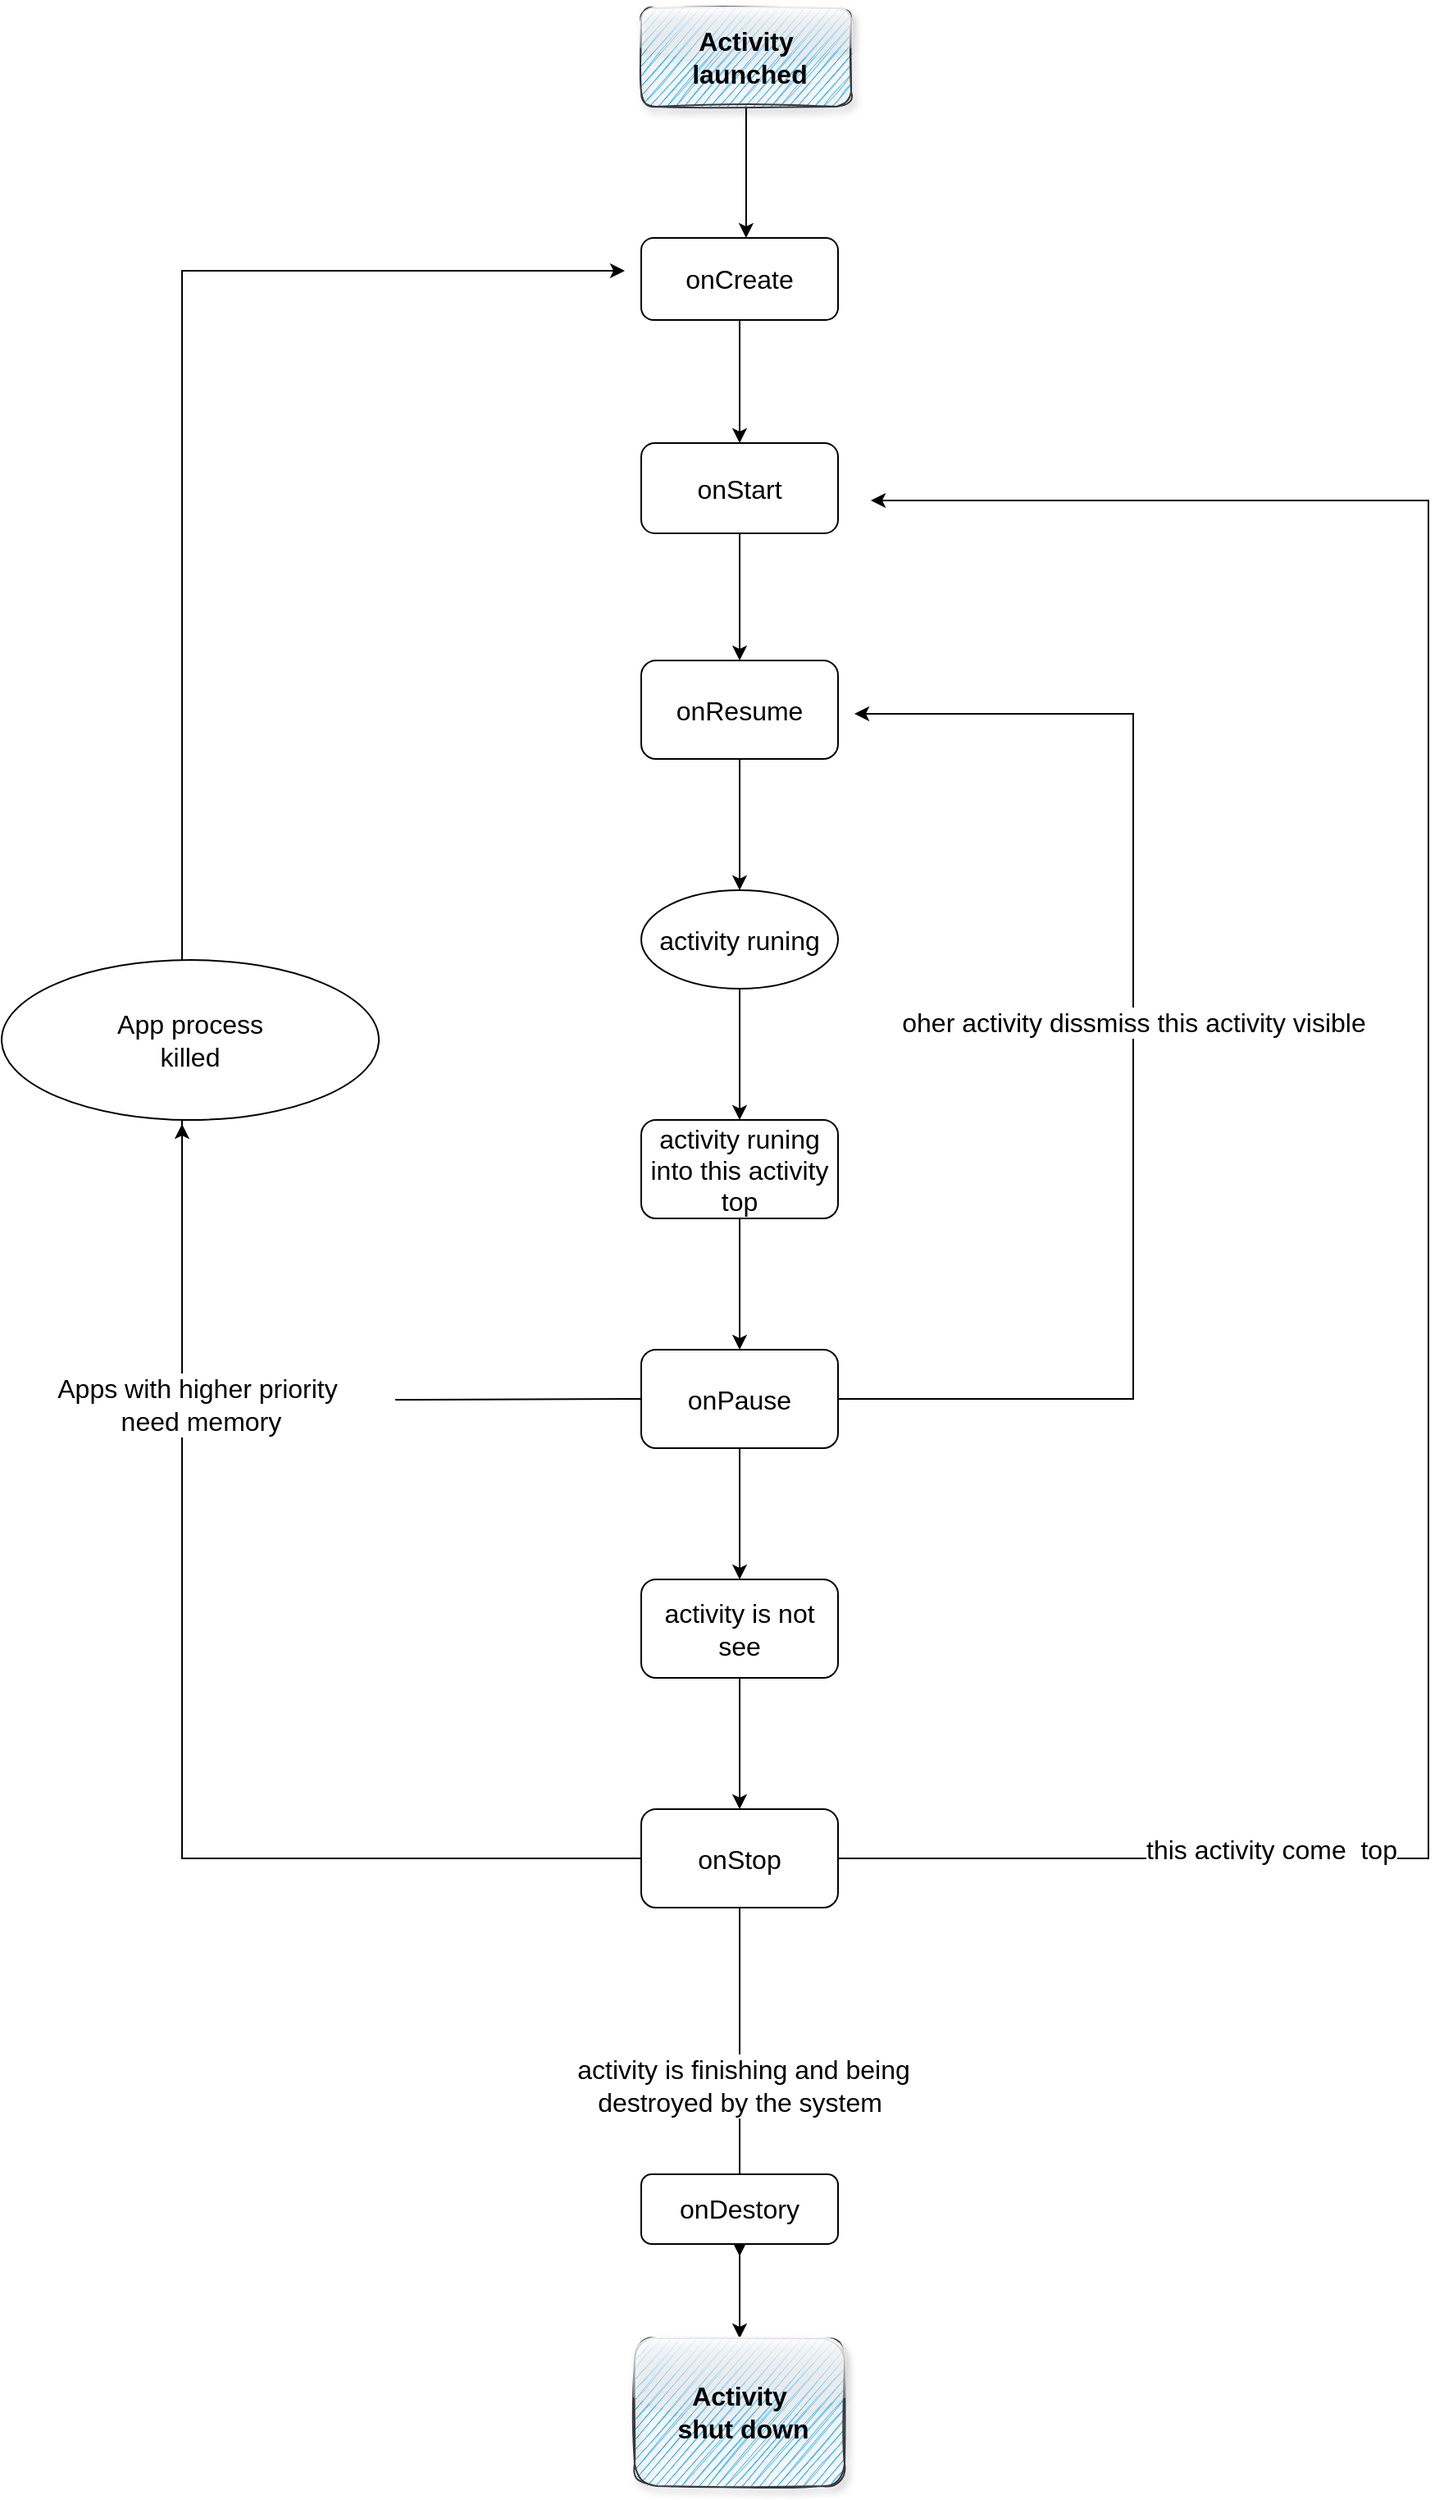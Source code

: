 <mxfile version="15.5.8" type="github">
  <diagram name="Page-1" id="97916047-d0de-89f5-080d-49f4d83e522f">
    <mxGraphModel dx="1577" dy="-310.5" grid="1" gridSize="10" guides="1" tooltips="1" connect="1" arrows="1" fold="1" page="1" pageScale="1.5" pageWidth="1169" pageHeight="827" background="none" math="0" shadow="0">
      <root>
        <mxCell id="0" />
        <mxCell id="1" parent="0" />
        <mxCell id="8VlyHNizbmzIPeEARo0--60" value="" style="edgeStyle=orthogonalEdgeStyle;rounded=0;orthogonalLoop=1;jettySize=auto;html=1;fontSize=16;" edge="1" parent="1" source="8VlyHNizbmzIPeEARo0--56" target="8VlyHNizbmzIPeEARo0--59">
          <mxGeometry relative="1" as="geometry" />
        </mxCell>
        <mxCell id="8VlyHNizbmzIPeEARo0--56" value="onCreate" style="rounded=1;whiteSpace=wrap;html=1;fontSize=16;" vertex="1" parent="1">
          <mxGeometry x="690" y="1420" width="120" height="50" as="geometry" />
        </mxCell>
        <mxCell id="8VlyHNizbmzIPeEARo0--62" value="" style="edgeStyle=orthogonalEdgeStyle;rounded=0;orthogonalLoop=1;jettySize=auto;html=1;fontSize=16;" edge="1" parent="1" source="8VlyHNizbmzIPeEARo0--59" target="8VlyHNizbmzIPeEARo0--61">
          <mxGeometry relative="1" as="geometry" />
        </mxCell>
        <mxCell id="8VlyHNizbmzIPeEARo0--59" value="onStart" style="whiteSpace=wrap;html=1;rounded=1;fontSize=16;" vertex="1" parent="1">
          <mxGeometry x="690" y="1545" width="120" height="55" as="geometry" />
        </mxCell>
        <mxCell id="8VlyHNizbmzIPeEARo0--70" value="" style="edgeStyle=orthogonalEdgeStyle;rounded=0;orthogonalLoop=1;jettySize=auto;html=1;fontSize=16;" edge="1" parent="1" source="8VlyHNizbmzIPeEARo0--61" target="8VlyHNizbmzIPeEARo0--69">
          <mxGeometry relative="1" as="geometry" />
        </mxCell>
        <mxCell id="8VlyHNizbmzIPeEARo0--61" value="onResume" style="whiteSpace=wrap;html=1;rounded=1;fontSize=16;" vertex="1" parent="1">
          <mxGeometry x="690" y="1677.5" width="120" height="60" as="geometry" />
        </mxCell>
        <mxCell id="8VlyHNizbmzIPeEARo0--72" value="" style="edgeStyle=orthogonalEdgeStyle;rounded=0;orthogonalLoop=1;jettySize=auto;html=1;fontSize=16;" edge="1" parent="1" source="8VlyHNizbmzIPeEARo0--69" target="8VlyHNizbmzIPeEARo0--71">
          <mxGeometry relative="1" as="geometry" />
        </mxCell>
        <mxCell id="8VlyHNizbmzIPeEARo0--69" value="activity runing" style="ellipse;whiteSpace=wrap;html=1;rounded=1;fontSize=16;" vertex="1" parent="1">
          <mxGeometry x="690" y="1817.5" width="120" height="60" as="geometry" />
        </mxCell>
        <mxCell id="8VlyHNizbmzIPeEARo0--74" value="" style="edgeStyle=orthogonalEdgeStyle;rounded=0;orthogonalLoop=1;jettySize=auto;html=1;fontSize=16;" edge="1" parent="1" source="8VlyHNizbmzIPeEARo0--71" target="8VlyHNizbmzIPeEARo0--73">
          <mxGeometry relative="1" as="geometry" />
        </mxCell>
        <mxCell id="8VlyHNizbmzIPeEARo0--71" value="activity runing into this activity top" style="whiteSpace=wrap;html=1;rounded=1;fontSize=16;" vertex="1" parent="1">
          <mxGeometry x="690" y="1957.5" width="120" height="60" as="geometry" />
        </mxCell>
        <mxCell id="8VlyHNizbmzIPeEARo0--76" value="" style="edgeStyle=orthogonalEdgeStyle;rounded=0;orthogonalLoop=1;jettySize=auto;html=1;fontSize=16;" edge="1" parent="1" source="8VlyHNizbmzIPeEARo0--73" target="8VlyHNizbmzIPeEARo0--75">
          <mxGeometry relative="1" as="geometry" />
        </mxCell>
        <mxCell id="8VlyHNizbmzIPeEARo0--84" style="edgeStyle=orthogonalEdgeStyle;rounded=0;orthogonalLoop=1;jettySize=auto;html=1;fontSize=16;" edge="1" parent="1" source="8VlyHNizbmzIPeEARo0--73">
          <mxGeometry relative="1" as="geometry">
            <mxPoint x="820" y="1710" as="targetPoint" />
            <Array as="points">
              <mxPoint x="990" y="2128" />
              <mxPoint x="990" y="1710" />
            </Array>
          </mxGeometry>
        </mxCell>
        <mxCell id="8VlyHNizbmzIPeEARo0--85" value="oher activity dissmiss this activity visible" style="edgeLabel;html=1;align=center;verticalAlign=middle;resizable=0;points=[];fontSize=16;" vertex="1" connectable="0" parent="8VlyHNizbmzIPeEARo0--84">
          <mxGeometry x="0.067" relative="1" as="geometry">
            <mxPoint as="offset" />
          </mxGeometry>
        </mxCell>
        <mxCell id="8VlyHNizbmzIPeEARo0--73" value="onPause" style="whiteSpace=wrap;html=1;rounded=1;fontSize=16;" vertex="1" parent="1">
          <mxGeometry x="690" y="2097.5" width="120" height="60" as="geometry" />
        </mxCell>
        <mxCell id="8VlyHNizbmzIPeEARo0--78" value="" style="edgeStyle=orthogonalEdgeStyle;rounded=0;orthogonalLoop=1;jettySize=auto;html=1;fontSize=16;" edge="1" parent="1" source="8VlyHNizbmzIPeEARo0--75" target="8VlyHNizbmzIPeEARo0--77">
          <mxGeometry relative="1" as="geometry" />
        </mxCell>
        <mxCell id="8VlyHNizbmzIPeEARo0--75" value="activity is not see" style="whiteSpace=wrap;html=1;rounded=1;fontSize=16;" vertex="1" parent="1">
          <mxGeometry x="690" y="2237.5" width="120" height="60" as="geometry" />
        </mxCell>
        <mxCell id="8VlyHNizbmzIPeEARo0--80" value="" style="edgeStyle=orthogonalEdgeStyle;rounded=0;orthogonalLoop=1;jettySize=auto;html=1;fontSize=16;" edge="1" parent="1" source="8VlyHNizbmzIPeEARo0--77">
          <mxGeometry relative="1" as="geometry">
            <mxPoint x="750" y="2650" as="targetPoint" />
          </mxGeometry>
        </mxCell>
        <mxCell id="8VlyHNizbmzIPeEARo0--103" value="activity is finishing and being &lt;br&gt;destroyed by the system&amp;nbsp;" style="edgeLabel;html=1;align=center;verticalAlign=middle;resizable=0;points=[];fontSize=16;" vertex="1" connectable="0" parent="8VlyHNizbmzIPeEARo0--80">
          <mxGeometry x="0.021" y="1" relative="1" as="geometry">
            <mxPoint as="offset" />
          </mxGeometry>
        </mxCell>
        <mxCell id="8VlyHNizbmzIPeEARo0--86" style="edgeStyle=orthogonalEdgeStyle;rounded=0;orthogonalLoop=1;jettySize=auto;html=1;fontSize=16;" edge="1" parent="1" source="8VlyHNizbmzIPeEARo0--77">
          <mxGeometry relative="1" as="geometry">
            <mxPoint x="830" y="1580" as="targetPoint" />
            <Array as="points">
              <mxPoint x="1170" y="2407" />
              <mxPoint x="1170" y="1580" />
            </Array>
          </mxGeometry>
        </mxCell>
        <mxCell id="8VlyHNizbmzIPeEARo0--87" value="this activity come&amp;nbsp; top&lt;br style=&quot;font-size: 16px;&quot;&gt;" style="edgeLabel;html=1;align=center;verticalAlign=middle;resizable=0;points=[];fontSize=16;" vertex="1" connectable="0" parent="8VlyHNizbmzIPeEARo0--86">
          <mxGeometry x="-0.655" y="6" relative="1" as="geometry">
            <mxPoint as="offset" />
          </mxGeometry>
        </mxCell>
        <mxCell id="8VlyHNizbmzIPeEARo0--91" style="edgeStyle=orthogonalEdgeStyle;rounded=0;orthogonalLoop=1;jettySize=auto;html=1;startArrow=none;fontSize=16;" edge="1" parent="1" source="8VlyHNizbmzIPeEARo0--98">
          <mxGeometry relative="1" as="geometry">
            <mxPoint x="680" y="1440" as="targetPoint" />
            <Array as="points">
              <mxPoint x="410" y="1440" />
            </Array>
          </mxGeometry>
        </mxCell>
        <mxCell id="8VlyHNizbmzIPeEARo0--77" value="onStop" style="whiteSpace=wrap;html=1;rounded=1;fontSize=16;" vertex="1" parent="1">
          <mxGeometry x="690" y="2377.5" width="120" height="60" as="geometry" />
        </mxCell>
        <mxCell id="8VlyHNizbmzIPeEARo0--90" value="" style="edgeStyle=orthogonalEdgeStyle;rounded=0;orthogonalLoop=1;jettySize=auto;html=1;fontSize=16;entryX=0.5;entryY=0;entryDx=0;entryDy=0;" edge="1" parent="1" source="8VlyHNizbmzIPeEARo0--81" target="8VlyHNizbmzIPeEARo0--110">
          <mxGeometry relative="1" as="geometry">
            <mxPoint x="750" y="2771.25" as="targetPoint" />
          </mxGeometry>
        </mxCell>
        <mxCell id="8VlyHNizbmzIPeEARo0--81" value="onDestory" style="whiteSpace=wrap;html=1;rounded=1;fontSize=16;" vertex="1" parent="1">
          <mxGeometry x="690" y="2600" width="120" height="42.5" as="geometry" />
        </mxCell>
        <mxCell id="8VlyHNizbmzIPeEARo0--95" value="" style="endArrow=none;html=1;rounded=0;entryX=0;entryY=0.5;entryDx=0;entryDy=0;fontSize=16;" edge="1" parent="1" target="8VlyHNizbmzIPeEARo0--73">
          <mxGeometry width="50" height="50" relative="1" as="geometry">
            <mxPoint x="540" y="2128" as="sourcePoint" />
            <mxPoint x="650" y="2100" as="targetPoint" />
          </mxGeometry>
        </mxCell>
        <mxCell id="8VlyHNizbmzIPeEARo0--98" value="App process&lt;br style=&quot;font-size: 16px;&quot;&gt;&amp;nbsp;killed&amp;nbsp;" style="ellipse;whiteSpace=wrap;html=1;fontSize=16;" vertex="1" parent="1">
          <mxGeometry x="300" y="1860" width="230" height="97.5" as="geometry" />
        </mxCell>
        <mxCell id="8VlyHNizbmzIPeEARo0--99" value="" style="edgeStyle=orthogonalEdgeStyle;rounded=0;orthogonalLoop=1;jettySize=auto;html=1;entryX=0.5;entryY=1;entryDx=0;entryDy=0;endArrow=none;fontSize=16;" edge="1" parent="1" source="8VlyHNizbmzIPeEARo0--77" target="8VlyHNizbmzIPeEARo0--98">
          <mxGeometry relative="1" as="geometry">
            <mxPoint x="690" y="1432.5" as="targetPoint" />
            <mxPoint x="690" y="2407.5" as="sourcePoint" />
            <Array as="points">
              <mxPoint x="410" y="2408" />
            </Array>
          </mxGeometry>
        </mxCell>
        <mxCell id="8VlyHNizbmzIPeEARo0--100" value="&lt;font style=&quot;font-size: 16px;&quot;&gt;Apps with higher priority&lt;br style=&quot;font-size: 16px;&quot;&gt;&amp;nbsp;need memory&lt;/font&gt;" style="edgeLabel;html=1;align=center;verticalAlign=middle;resizable=0;points=[];fontSize=16;" vertex="1" connectable="0" parent="8VlyHNizbmzIPeEARo0--99">
          <mxGeometry x="-0.267" relative="1" as="geometry">
            <mxPoint x="-2" y="-277" as="offset" />
          </mxGeometry>
        </mxCell>
        <mxCell id="8VlyHNizbmzIPeEARo0--101" value="" style="endArrow=classic;html=1;rounded=0;fontSize=16;" edge="1" parent="1">
          <mxGeometry width="50" height="50" relative="1" as="geometry">
            <mxPoint x="410" y="2060" as="sourcePoint" />
            <mxPoint x="410" y="1960" as="targetPoint" />
          </mxGeometry>
        </mxCell>
        <mxCell id="8VlyHNizbmzIPeEARo0--109" style="edgeStyle=orthogonalEdgeStyle;rounded=0;orthogonalLoop=1;jettySize=auto;html=1;entryX=0.533;entryY=0;entryDx=0;entryDy=0;entryPerimeter=0;fontSize=16;" edge="1" parent="1" source="8VlyHNizbmzIPeEARo0--108" target="8VlyHNizbmzIPeEARo0--56">
          <mxGeometry relative="1" as="geometry" />
        </mxCell>
        <mxCell id="8VlyHNizbmzIPeEARo0--108" value="Activity&lt;br&gt;&amp;nbsp;launched" style="rounded=1;whiteSpace=wrap;html=1;fontSize=16;fillColor=#1FADFF;shadow=1;sketch=1;glass=1;strokeColor=#36393d;fontStyle=1" vertex="1" parent="1">
          <mxGeometry x="690" y="1280" width="128" height="60" as="geometry" />
        </mxCell>
        <mxCell id="8VlyHNizbmzIPeEARo0--110" value="Activity&lt;br&gt;&amp;nbsp;shut down" style="rounded=1;whiteSpace=wrap;html=1;fontSize=16;fillColor=#1FADFF;shadow=1;sketch=1;glass=1;strokeColor=#36393d;fontStyle=1" vertex="1" parent="1">
          <mxGeometry x="686" y="2700" width="128" height="90" as="geometry" />
        </mxCell>
      </root>
    </mxGraphModel>
  </diagram>
</mxfile>
